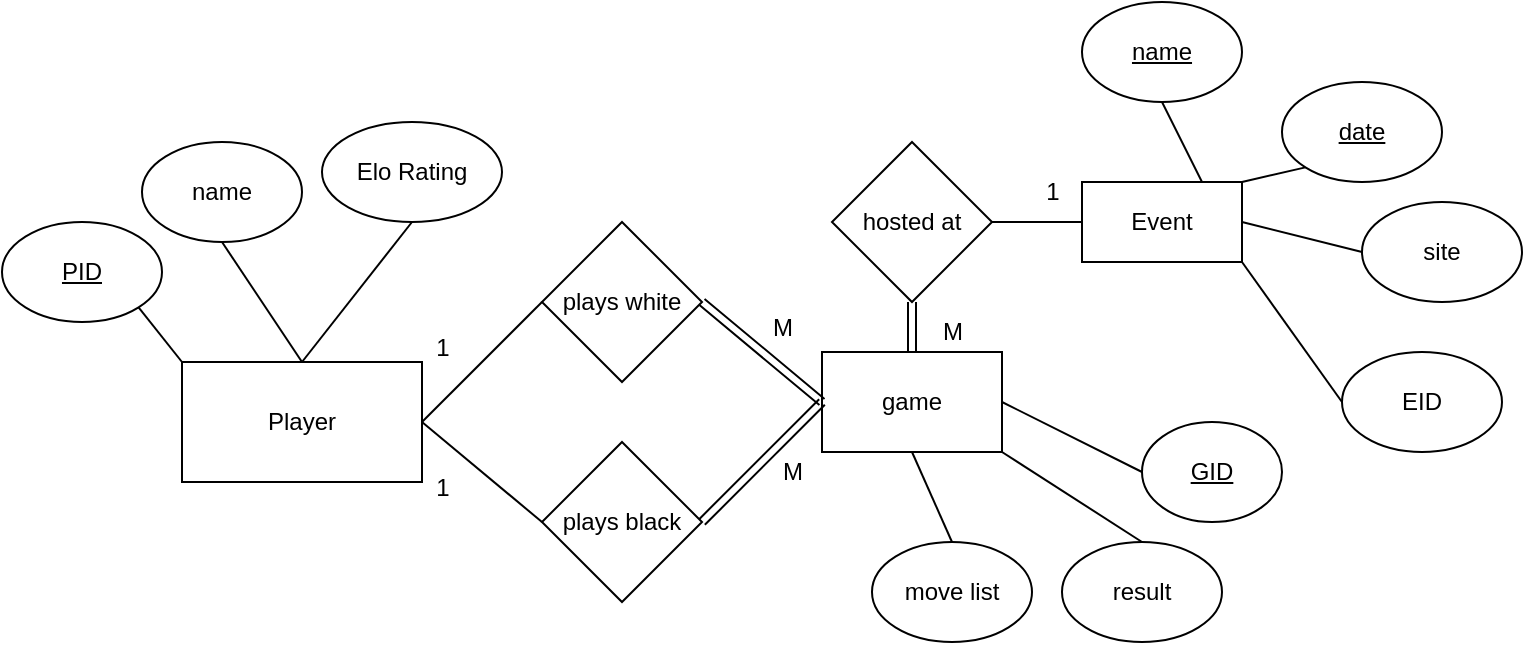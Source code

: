 <mxfile version="21.3.4" type="github">
  <diagram name="Page-1" id="nrUwX0nhzm6hCDkyCpI9">
    <mxGraphModel dx="954" dy="642" grid="1" gridSize="10" guides="1" tooltips="1" connect="1" arrows="1" fold="1" page="1" pageScale="1" pageWidth="850" pageHeight="1100" math="0" shadow="0">
      <root>
        <mxCell id="0" />
        <mxCell id="1" parent="0" />
        <mxCell id="6bAxuqjnWZuoEhI3WjJ1-1" value="Player" style="rounded=0;whiteSpace=wrap;html=1;" parent="1" vertex="1">
          <mxGeometry x="120" y="290" width="120" height="60" as="geometry" />
        </mxCell>
        <mxCell id="6bAxuqjnWZuoEhI3WjJ1-2" value="Elo Rating" style="ellipse;whiteSpace=wrap;html=1;" parent="1" vertex="1">
          <mxGeometry x="190" y="170" width="90" height="50" as="geometry" />
        </mxCell>
        <mxCell id="6bAxuqjnWZuoEhI3WjJ1-3" value="name" style="ellipse;whiteSpace=wrap;html=1;" parent="1" vertex="1">
          <mxGeometry x="100" y="180" width="80" height="50" as="geometry" />
        </mxCell>
        <mxCell id="6bAxuqjnWZuoEhI3WjJ1-4" value="" style="endArrow=none;html=1;rounded=0;exitX=0.5;exitY=0;exitDx=0;exitDy=0;entryX=0.5;entryY=1;entryDx=0;entryDy=0;" parent="1" source="6bAxuqjnWZuoEhI3WjJ1-1" target="6bAxuqjnWZuoEhI3WjJ1-3" edge="1">
          <mxGeometry width="50" height="50" relative="1" as="geometry">
            <mxPoint x="400" y="360" as="sourcePoint" />
            <mxPoint x="450" y="310" as="targetPoint" />
          </mxGeometry>
        </mxCell>
        <mxCell id="6bAxuqjnWZuoEhI3WjJ1-5" value="" style="endArrow=none;html=1;rounded=0;entryX=0.5;entryY=1;entryDx=0;entryDy=0;exitX=0.5;exitY=0;exitDx=0;exitDy=0;" parent="1" source="6bAxuqjnWZuoEhI3WjJ1-1" target="6bAxuqjnWZuoEhI3WjJ1-2" edge="1">
          <mxGeometry width="50" height="50" relative="1" as="geometry">
            <mxPoint x="400" y="360" as="sourcePoint" />
            <mxPoint x="450" y="310" as="targetPoint" />
          </mxGeometry>
        </mxCell>
        <mxCell id="6bAxuqjnWZuoEhI3WjJ1-6" value="plays white" style="rhombus;whiteSpace=wrap;html=1;" parent="1" vertex="1">
          <mxGeometry x="300" y="220" width="80" height="80" as="geometry" />
        </mxCell>
        <mxCell id="6bAxuqjnWZuoEhI3WjJ1-7" value="" style="endArrow=none;html=1;rounded=0;exitX=1;exitY=0.5;exitDx=0;exitDy=0;entryX=0;entryY=0.5;entryDx=0;entryDy=0;" parent="1" source="6bAxuqjnWZuoEhI3WjJ1-1" target="6bAxuqjnWZuoEhI3WjJ1-6" edge="1">
          <mxGeometry width="50" height="50" relative="1" as="geometry">
            <mxPoint x="400" y="360" as="sourcePoint" />
            <mxPoint x="320" y="310" as="targetPoint" />
          </mxGeometry>
        </mxCell>
        <mxCell id="6bAxuqjnWZuoEhI3WjJ1-8" value="Event" style="rounded=0;whiteSpace=wrap;html=1;" parent="1" vertex="1">
          <mxGeometry x="570" y="200" width="80" height="40" as="geometry" />
        </mxCell>
        <mxCell id="6bAxuqjnWZuoEhI3WjJ1-10" value="&lt;u&gt;name&lt;/u&gt;" style="ellipse;whiteSpace=wrap;html=1;" parent="1" vertex="1">
          <mxGeometry x="570" y="110" width="80" height="50" as="geometry" />
        </mxCell>
        <mxCell id="6bAxuqjnWZuoEhI3WjJ1-11" value="&lt;u&gt;date&lt;/u&gt;" style="ellipse;whiteSpace=wrap;html=1;" parent="1" vertex="1">
          <mxGeometry x="670" y="150" width="80" height="50" as="geometry" />
        </mxCell>
        <mxCell id="6bAxuqjnWZuoEhI3WjJ1-12" value="site" style="ellipse;whiteSpace=wrap;html=1;" parent="1" vertex="1">
          <mxGeometry x="710" y="210" width="80" height="50" as="geometry" />
        </mxCell>
        <mxCell id="6bAxuqjnWZuoEhI3WjJ1-13" value="" style="endArrow=none;html=1;rounded=0;entryX=0;entryY=0.5;entryDx=0;entryDy=0;exitX=1;exitY=0.5;exitDx=0;exitDy=0;" parent="1" source="6bAxuqjnWZuoEhI3WjJ1-8" target="6bAxuqjnWZuoEhI3WjJ1-12" edge="1">
          <mxGeometry width="50" height="50" relative="1" as="geometry">
            <mxPoint x="670" y="290" as="sourcePoint" />
            <mxPoint x="720" y="240" as="targetPoint" />
            <Array as="points" />
          </mxGeometry>
        </mxCell>
        <mxCell id="6bAxuqjnWZuoEhI3WjJ1-14" value="" style="endArrow=none;html=1;rounded=0;entryX=0;entryY=1;entryDx=0;entryDy=0;exitX=1;exitY=0;exitDx=0;exitDy=0;" parent="1" source="6bAxuqjnWZuoEhI3WjJ1-8" target="6bAxuqjnWZuoEhI3WjJ1-11" edge="1">
          <mxGeometry width="50" height="50" relative="1" as="geometry">
            <mxPoint x="610" y="230" as="sourcePoint" />
            <mxPoint x="660" y="180" as="targetPoint" />
          </mxGeometry>
        </mxCell>
        <mxCell id="6bAxuqjnWZuoEhI3WjJ1-15" value="" style="endArrow=none;html=1;rounded=0;entryX=0.5;entryY=1;entryDx=0;entryDy=0;exitX=0.75;exitY=0;exitDx=0;exitDy=0;" parent="1" source="6bAxuqjnWZuoEhI3WjJ1-8" target="6bAxuqjnWZuoEhI3WjJ1-10" edge="1">
          <mxGeometry width="50" height="50" relative="1" as="geometry">
            <mxPoint x="490" y="290" as="sourcePoint" />
            <mxPoint x="540" y="240" as="targetPoint" />
          </mxGeometry>
        </mxCell>
        <mxCell id="6bAxuqjnWZuoEhI3WjJ1-16" value="game" style="rounded=0;whiteSpace=wrap;html=1;" parent="1" vertex="1">
          <mxGeometry x="440" y="285" width="90" height="50" as="geometry" />
        </mxCell>
        <mxCell id="6bAxuqjnWZuoEhI3WjJ1-19" value="hosted at" style="rhombus;whiteSpace=wrap;html=1;" parent="1" vertex="1">
          <mxGeometry x="445" y="180" width="80" height="80" as="geometry" />
        </mxCell>
        <mxCell id="6bAxuqjnWZuoEhI3WjJ1-21" value="" style="endArrow=none;html=1;rounded=0;entryX=0;entryY=0.5;entryDx=0;entryDy=0;exitX=1;exitY=0.5;exitDx=0;exitDy=0;" parent="1" source="6bAxuqjnWZuoEhI3WjJ1-19" target="6bAxuqjnWZuoEhI3WjJ1-8" edge="1">
          <mxGeometry width="50" height="50" relative="1" as="geometry">
            <mxPoint x="490" y="330" as="sourcePoint" />
            <mxPoint x="540" y="280" as="targetPoint" />
          </mxGeometry>
        </mxCell>
        <mxCell id="6bAxuqjnWZuoEhI3WjJ1-22" value="M" style="text;html=1;align=center;verticalAlign=middle;resizable=0;points=[];autosize=1;strokeColor=none;fillColor=none;" parent="1" vertex="1">
          <mxGeometry x="490" y="260" width="30" height="30" as="geometry" />
        </mxCell>
        <mxCell id="6bAxuqjnWZuoEhI3WjJ1-23" value="1" style="text;html=1;align=center;verticalAlign=middle;resizable=0;points=[];autosize=1;strokeColor=none;fillColor=none;" parent="1" vertex="1">
          <mxGeometry x="540" y="190" width="30" height="30" as="geometry" />
        </mxCell>
        <mxCell id="6bAxuqjnWZuoEhI3WjJ1-26" value="result" style="ellipse;whiteSpace=wrap;html=1;" parent="1" vertex="1">
          <mxGeometry x="560" y="380" width="80" height="50" as="geometry" />
        </mxCell>
        <mxCell id="6bAxuqjnWZuoEhI3WjJ1-27" value="move list" style="ellipse;whiteSpace=wrap;html=1;" parent="1" vertex="1">
          <mxGeometry x="465" y="380" width="80" height="50" as="geometry" />
        </mxCell>
        <mxCell id="6bAxuqjnWZuoEhI3WjJ1-28" value="plays black" style="rhombus;whiteSpace=wrap;html=1;" parent="1" vertex="1">
          <mxGeometry x="300" y="330" width="80" height="80" as="geometry" />
        </mxCell>
        <mxCell id="6bAxuqjnWZuoEhI3WjJ1-29" value="" style="endArrow=none;html=1;rounded=0;entryX=0;entryY=0.5;entryDx=0;entryDy=0;exitX=1;exitY=0.5;exitDx=0;exitDy=0;" parent="1" source="6bAxuqjnWZuoEhI3WjJ1-1" target="6bAxuqjnWZuoEhI3WjJ1-28" edge="1">
          <mxGeometry width="50" height="50" relative="1" as="geometry">
            <mxPoint x="490" y="330" as="sourcePoint" />
            <mxPoint x="540" y="280" as="targetPoint" />
          </mxGeometry>
        </mxCell>
        <mxCell id="6bAxuqjnWZuoEhI3WjJ1-31" value="&lt;u&gt;PID&lt;/u&gt;" style="ellipse;whiteSpace=wrap;html=1;" parent="1" vertex="1">
          <mxGeometry x="30" y="220" width="80" height="50" as="geometry" />
        </mxCell>
        <mxCell id="6bAxuqjnWZuoEhI3WjJ1-32" value="" style="endArrow=none;html=1;rounded=0;exitX=1;exitY=1;exitDx=0;exitDy=0;entryX=0;entryY=0;entryDx=0;entryDy=0;" parent="1" source="6bAxuqjnWZuoEhI3WjJ1-31" target="6bAxuqjnWZuoEhI3WjJ1-1" edge="1">
          <mxGeometry width="50" height="50" relative="1" as="geometry">
            <mxPoint x="490" y="330" as="sourcePoint" />
            <mxPoint x="540" y="280" as="targetPoint" />
          </mxGeometry>
        </mxCell>
        <mxCell id="6bAxuqjnWZuoEhI3WjJ1-33" value="" style="endArrow=none;html=1;rounded=0;exitX=0.5;exitY=0;exitDx=0;exitDy=0;entryX=0.5;entryY=1;entryDx=0;entryDy=0;" parent="1" source="6bAxuqjnWZuoEhI3WjJ1-27" target="6bAxuqjnWZuoEhI3WjJ1-16" edge="1">
          <mxGeometry width="50" height="50" relative="1" as="geometry">
            <mxPoint x="500" y="400" as="sourcePoint" />
            <mxPoint x="550" y="350" as="targetPoint" />
          </mxGeometry>
        </mxCell>
        <mxCell id="6bAxuqjnWZuoEhI3WjJ1-34" value="" style="endArrow=none;html=1;rounded=0;entryX=1;entryY=1;entryDx=0;entryDy=0;exitX=0.5;exitY=0;exitDx=0;exitDy=0;" parent="1" source="6bAxuqjnWZuoEhI3WjJ1-26" target="6bAxuqjnWZuoEhI3WjJ1-16" edge="1">
          <mxGeometry width="50" height="50" relative="1" as="geometry">
            <mxPoint x="570" y="360" as="sourcePoint" />
            <mxPoint x="620" y="310" as="targetPoint" />
          </mxGeometry>
        </mxCell>
        <mxCell id="6bAxuqjnWZuoEhI3WjJ1-35" value="&lt;u&gt;GID&lt;/u&gt;" style="ellipse;whiteSpace=wrap;html=1;" parent="1" vertex="1">
          <mxGeometry x="600" y="320" width="70" height="50" as="geometry" />
        </mxCell>
        <mxCell id="6bAxuqjnWZuoEhI3WjJ1-36" value="" style="endArrow=none;html=1;rounded=0;entryX=0;entryY=0.5;entryDx=0;entryDy=0;exitX=1;exitY=0.5;exitDx=0;exitDy=0;" parent="1" source="6bAxuqjnWZuoEhI3WjJ1-16" target="6bAxuqjnWZuoEhI3WjJ1-35" edge="1">
          <mxGeometry width="50" height="50" relative="1" as="geometry">
            <mxPoint x="530" y="370" as="sourcePoint" />
            <mxPoint x="580" y="320" as="targetPoint" />
          </mxGeometry>
        </mxCell>
        <mxCell id="6bAxuqjnWZuoEhI3WjJ1-37" value="1" style="text;html=1;align=center;verticalAlign=middle;resizable=0;points=[];autosize=1;strokeColor=none;fillColor=none;" parent="1" vertex="1">
          <mxGeometry x="235" y="338" width="30" height="30" as="geometry" />
        </mxCell>
        <mxCell id="6bAxuqjnWZuoEhI3WjJ1-38" value="1" style="text;html=1;align=center;verticalAlign=middle;resizable=0;points=[];autosize=1;strokeColor=none;fillColor=none;" parent="1" vertex="1">
          <mxGeometry x="235" y="268" width="30" height="30" as="geometry" />
        </mxCell>
        <mxCell id="6bAxuqjnWZuoEhI3WjJ1-39" value="M" style="text;html=1;align=center;verticalAlign=middle;resizable=0;points=[];autosize=1;strokeColor=none;fillColor=none;" parent="1" vertex="1">
          <mxGeometry x="405" y="258" width="30" height="30" as="geometry" />
        </mxCell>
        <mxCell id="6bAxuqjnWZuoEhI3WjJ1-40" value="M" style="text;html=1;align=center;verticalAlign=middle;resizable=0;points=[];autosize=1;strokeColor=none;fillColor=none;" parent="1" vertex="1">
          <mxGeometry x="410" y="330" width="30" height="30" as="geometry" />
        </mxCell>
        <mxCell id="6bAxuqjnWZuoEhI3WjJ1-42" value="" style="shape=link;html=1;rounded=0;entryX=0;entryY=0.5;entryDx=0;entryDy=0;exitX=1;exitY=0.5;exitDx=0;exitDy=0;" parent="1" source="6bAxuqjnWZuoEhI3WjJ1-28" target="6bAxuqjnWZuoEhI3WjJ1-16" edge="1">
          <mxGeometry width="100" relative="1" as="geometry">
            <mxPoint x="390" y="340" as="sourcePoint" />
            <mxPoint x="490" y="340" as="targetPoint" />
          </mxGeometry>
        </mxCell>
        <mxCell id="6bAxuqjnWZuoEhI3WjJ1-43" value="" style="shape=link;html=1;rounded=0;exitX=0.5;exitY=1;exitDx=0;exitDy=0;entryX=0.5;entryY=0;entryDx=0;entryDy=0;" parent="1" source="6bAxuqjnWZuoEhI3WjJ1-19" target="6bAxuqjnWZuoEhI3WjJ1-16" edge="1">
          <mxGeometry width="100" relative="1" as="geometry">
            <mxPoint x="520" y="250" as="sourcePoint" />
            <mxPoint x="620" y="250" as="targetPoint" />
          </mxGeometry>
        </mxCell>
        <mxCell id="6bAxuqjnWZuoEhI3WjJ1-44" value="" style="shape=link;html=1;rounded=0;entryX=0;entryY=0.5;entryDx=0;entryDy=0;exitX=1;exitY=0.5;exitDx=0;exitDy=0;" parent="1" source="6bAxuqjnWZuoEhI3WjJ1-6" target="6bAxuqjnWZuoEhI3WjJ1-16" edge="1">
          <mxGeometry width="100" relative="1" as="geometry">
            <mxPoint x="330" y="310" as="sourcePoint" />
            <mxPoint x="430" y="310" as="targetPoint" />
          </mxGeometry>
        </mxCell>
        <mxCell id="Yj4X8Ff04AnRdJh2CJB3-1" value="EID" style="ellipse;whiteSpace=wrap;html=1;" vertex="1" parent="1">
          <mxGeometry x="700" y="285" width="80" height="50" as="geometry" />
        </mxCell>
        <mxCell id="Yj4X8Ff04AnRdJh2CJB3-2" value="" style="endArrow=none;html=1;rounded=0;entryX=0;entryY=0.5;entryDx=0;entryDy=0;exitX=1;exitY=1;exitDx=0;exitDy=0;" edge="1" parent="1" source="6bAxuqjnWZuoEhI3WjJ1-8" target="Yj4X8Ff04AnRdJh2CJB3-1">
          <mxGeometry width="50" height="50" relative="1" as="geometry">
            <mxPoint x="730" y="430" as="sourcePoint" />
            <mxPoint x="780" y="380" as="targetPoint" />
          </mxGeometry>
        </mxCell>
      </root>
    </mxGraphModel>
  </diagram>
</mxfile>
